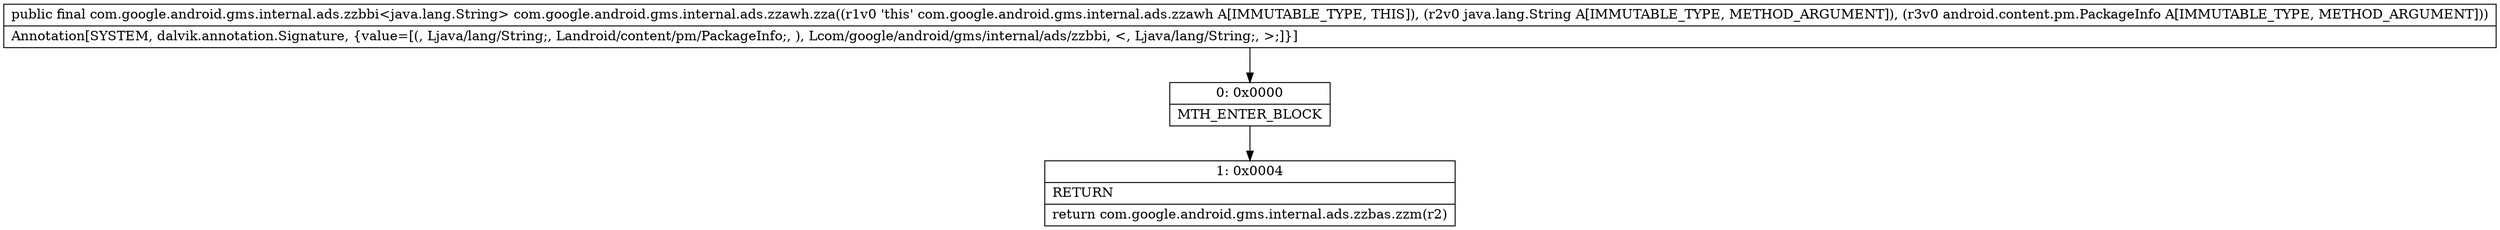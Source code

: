 digraph "CFG forcom.google.android.gms.internal.ads.zzawh.zza(Ljava\/lang\/String;Landroid\/content\/pm\/PackageInfo;)Lcom\/google\/android\/gms\/internal\/ads\/zzbbi;" {
Node_0 [shape=record,label="{0\:\ 0x0000|MTH_ENTER_BLOCK\l}"];
Node_1 [shape=record,label="{1\:\ 0x0004|RETURN\l|return com.google.android.gms.internal.ads.zzbas.zzm(r2)\l}"];
MethodNode[shape=record,label="{public final com.google.android.gms.internal.ads.zzbbi\<java.lang.String\> com.google.android.gms.internal.ads.zzawh.zza((r1v0 'this' com.google.android.gms.internal.ads.zzawh A[IMMUTABLE_TYPE, THIS]), (r2v0 java.lang.String A[IMMUTABLE_TYPE, METHOD_ARGUMENT]), (r3v0 android.content.pm.PackageInfo A[IMMUTABLE_TYPE, METHOD_ARGUMENT]))  | Annotation[SYSTEM, dalvik.annotation.Signature, \{value=[(, Ljava\/lang\/String;, Landroid\/content\/pm\/PackageInfo;, ), Lcom\/google\/android\/gms\/internal\/ads\/zzbbi, \<, Ljava\/lang\/String;, \>;]\}]\l}"];
MethodNode -> Node_0;
Node_0 -> Node_1;
}

